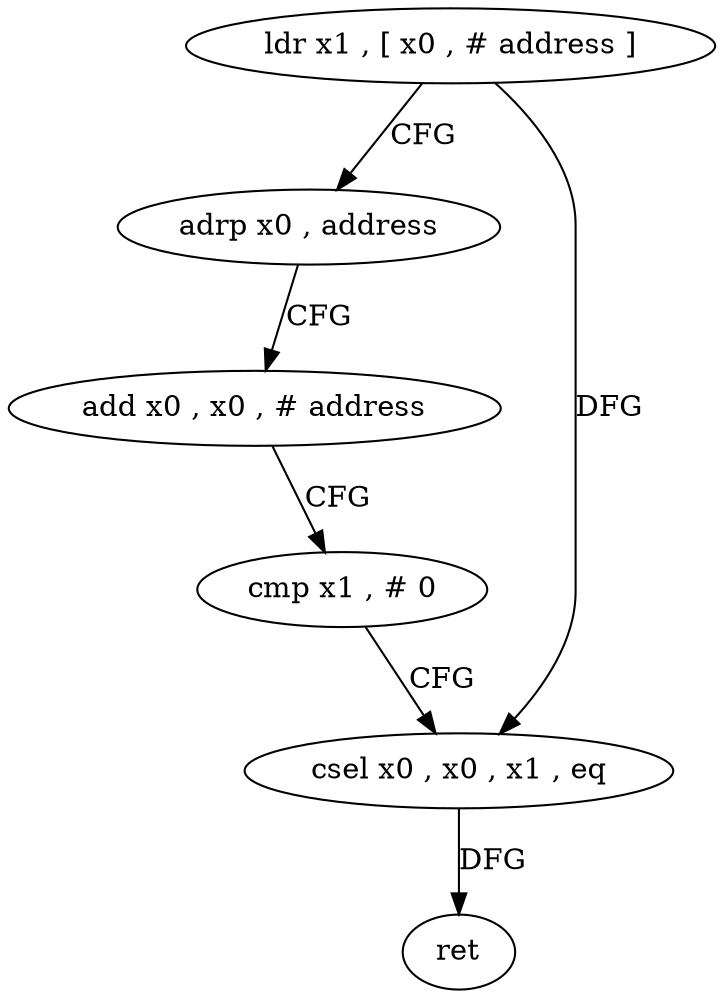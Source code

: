 digraph "func" {
"84720" [label = "ldr x1 , [ x0 , # address ]" ]
"84724" [label = "adrp x0 , address" ]
"84728" [label = "add x0 , x0 , # address" ]
"84732" [label = "cmp x1 , # 0" ]
"84736" [label = "csel x0 , x0 , x1 , eq" ]
"84740" [label = "ret" ]
"84720" -> "84724" [ label = "CFG" ]
"84720" -> "84736" [ label = "DFG" ]
"84724" -> "84728" [ label = "CFG" ]
"84728" -> "84732" [ label = "CFG" ]
"84732" -> "84736" [ label = "CFG" ]
"84736" -> "84740" [ label = "DFG" ]
}
